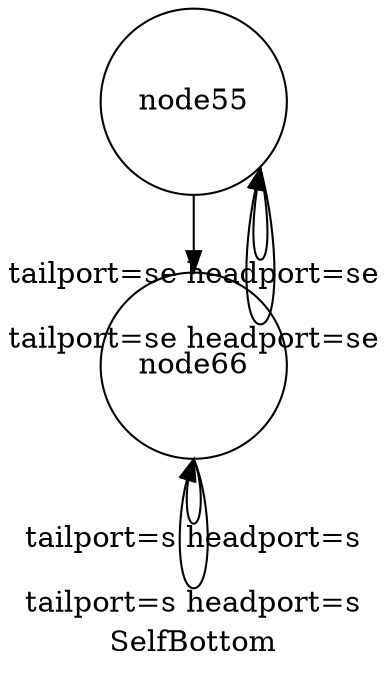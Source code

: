 digraph G{ label="SelfBottom"
node [shape = circle] "node55"; 
"node55" -> "node55"[label ="tailport=se headport=se" tailport=se headport=se];
"node55" -> "node55"[label ="tailport=se headport=se" tailport=se headport=se];
"node55" -> "node66"  
"node66" -> "node66"[label ="tailport=s headport=s" tailport=s headport=s];
"node66" -> "node66"[label ="tailport=s headport=s" tailport=s headport=s];
}
